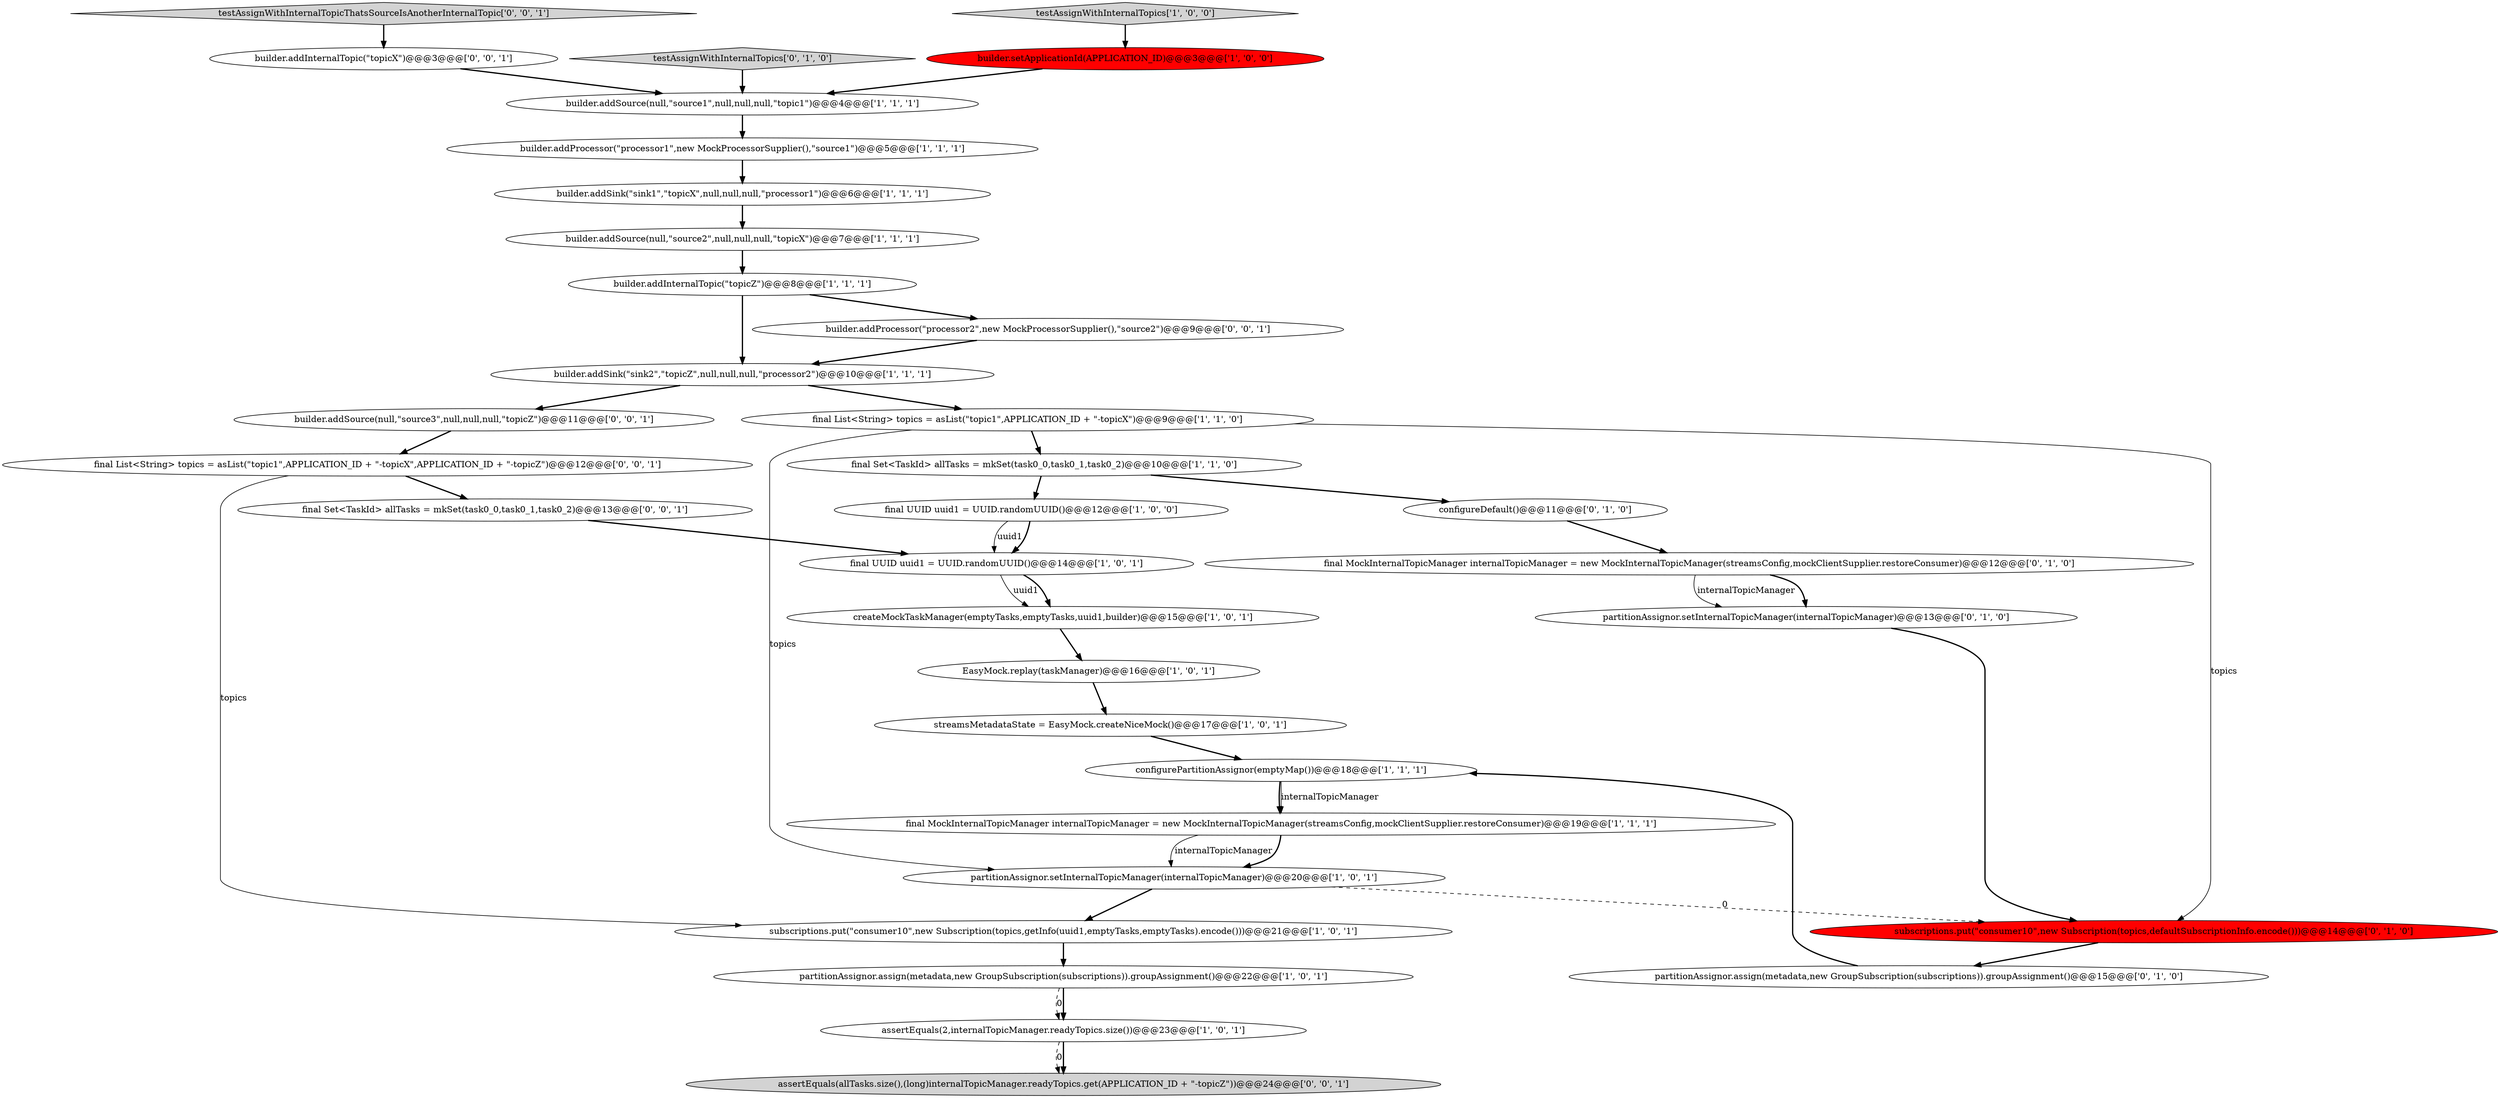 digraph {
17 [style = filled, label = "EasyMock.replay(taskManager)@@@16@@@['1', '0', '1']", fillcolor = white, shape = ellipse image = "AAA0AAABBB1BBB"];
10 [style = filled, label = "builder.addSink(\"sink2\",\"topicZ\",null,null,null,\"processor2\")@@@10@@@['1', '1', '1']", fillcolor = white, shape = ellipse image = "AAA0AAABBB1BBB"];
15 [style = filled, label = "streamsMetadataState = EasyMock.createNiceMock()@@@17@@@['1', '0', '1']", fillcolor = white, shape = ellipse image = "AAA0AAABBB1BBB"];
23 [style = filled, label = "subscriptions.put(\"consumer10\",new Subscription(topics,defaultSubscriptionInfo.encode()))@@@14@@@['0', '1', '0']", fillcolor = red, shape = ellipse image = "AAA1AAABBB2BBB"];
32 [style = filled, label = "final List<String> topics = asList(\"topic1\",APPLICATION_ID + \"-topicX\",APPLICATION_ID + \"-topicZ\")@@@12@@@['0', '0', '1']", fillcolor = white, shape = ellipse image = "AAA0AAABBB3BBB"];
3 [style = filled, label = "builder.addSink(\"sink1\",\"topicX\",null,null,null,\"processor1\")@@@6@@@['1', '1', '1']", fillcolor = white, shape = ellipse image = "AAA0AAABBB1BBB"];
27 [style = filled, label = "final Set<TaskId> allTasks = mkSet(task0_0,task0_1,task0_2)@@@13@@@['0', '0', '1']", fillcolor = white, shape = ellipse image = "AAA0AAABBB3BBB"];
6 [style = filled, label = "final UUID uuid1 = UUID.randomUUID()@@@12@@@['1', '0', '0']", fillcolor = white, shape = ellipse image = "AAA0AAABBB1BBB"];
18 [style = filled, label = "assertEquals(2,internalTopicManager.readyTopics.size())@@@23@@@['1', '0', '1']", fillcolor = white, shape = ellipse image = "AAA0AAABBB1BBB"];
28 [style = filled, label = "testAssignWithInternalTopicThatsSourceIsAnotherInternalTopic['0', '0', '1']", fillcolor = lightgray, shape = diamond image = "AAA0AAABBB3BBB"];
11 [style = filled, label = "createMockTaskManager(emptyTasks,emptyTasks,uuid1,builder)@@@15@@@['1', '0', '1']", fillcolor = white, shape = ellipse image = "AAA0AAABBB1BBB"];
29 [style = filled, label = "builder.addInternalTopic(\"topicX\")@@@3@@@['0', '0', '1']", fillcolor = white, shape = ellipse image = "AAA0AAABBB3BBB"];
24 [style = filled, label = "partitionAssignor.assign(metadata,new GroupSubscription(subscriptions)).groupAssignment()@@@15@@@['0', '1', '0']", fillcolor = white, shape = ellipse image = "AAA0AAABBB2BBB"];
8 [style = filled, label = "final MockInternalTopicManager internalTopicManager = new MockInternalTopicManager(streamsConfig,mockClientSupplier.restoreConsumer)@@@19@@@['1', '1', '1']", fillcolor = white, shape = ellipse image = "AAA0AAABBB1BBB"];
33 [style = filled, label = "builder.addProcessor(\"processor2\",new MockProcessorSupplier(),\"source2\")@@@9@@@['0', '0', '1']", fillcolor = white, shape = ellipse image = "AAA0AAABBB3BBB"];
7 [style = filled, label = "partitionAssignor.assign(metadata,new GroupSubscription(subscriptions)).groupAssignment()@@@22@@@['1', '0', '1']", fillcolor = white, shape = ellipse image = "AAA0AAABBB1BBB"];
4 [style = filled, label = "final UUID uuid1 = UUID.randomUUID()@@@14@@@['1', '0', '1']", fillcolor = white, shape = ellipse image = "AAA0AAABBB1BBB"];
31 [style = filled, label = "builder.addSource(null,\"source3\",null,null,null,\"topicZ\")@@@11@@@['0', '0', '1']", fillcolor = white, shape = ellipse image = "AAA0AAABBB3BBB"];
9 [style = filled, label = "partitionAssignor.setInternalTopicManager(internalTopicManager)@@@20@@@['1', '0', '1']", fillcolor = white, shape = ellipse image = "AAA0AAABBB1BBB"];
2 [style = filled, label = "builder.addSource(null,\"source1\",null,null,null,\"topic1\")@@@4@@@['1', '1', '1']", fillcolor = white, shape = ellipse image = "AAA0AAABBB1BBB"];
30 [style = filled, label = "assertEquals(allTasks.size(),(long)internalTopicManager.readyTopics.get(APPLICATION_ID + \"-topicZ\"))@@@24@@@['0', '0', '1']", fillcolor = lightgray, shape = ellipse image = "AAA0AAABBB3BBB"];
19 [style = filled, label = "subscriptions.put(\"consumer10\",new Subscription(topics,getInfo(uuid1,emptyTasks,emptyTasks).encode()))@@@21@@@['1', '0', '1']", fillcolor = white, shape = ellipse image = "AAA0AAABBB1BBB"];
1 [style = filled, label = "builder.addInternalTopic(\"topicZ\")@@@8@@@['1', '1', '1']", fillcolor = white, shape = ellipse image = "AAA0AAABBB1BBB"];
22 [style = filled, label = "configureDefault()@@@11@@@['0', '1', '0']", fillcolor = white, shape = ellipse image = "AAA0AAABBB2BBB"];
5 [style = filled, label = "final List<String> topics = asList(\"topic1\",APPLICATION_ID + \"-topicX\")@@@9@@@['1', '1', '0']", fillcolor = white, shape = ellipse image = "AAA0AAABBB1BBB"];
13 [style = filled, label = "builder.addSource(null,\"source2\",null,null,null,\"topicX\")@@@7@@@['1', '1', '1']", fillcolor = white, shape = ellipse image = "AAA0AAABBB1BBB"];
20 [style = filled, label = "testAssignWithInternalTopics['1', '0', '0']", fillcolor = lightgray, shape = diamond image = "AAA0AAABBB1BBB"];
14 [style = filled, label = "builder.addProcessor(\"processor1\",new MockProcessorSupplier(),\"source1\")@@@5@@@['1', '1', '1']", fillcolor = white, shape = ellipse image = "AAA0AAABBB1BBB"];
21 [style = filled, label = "final MockInternalTopicManager internalTopicManager = new MockInternalTopicManager(streamsConfig,mockClientSupplier.restoreConsumer)@@@12@@@['0', '1', '0']", fillcolor = white, shape = ellipse image = "AAA0AAABBB2BBB"];
26 [style = filled, label = "partitionAssignor.setInternalTopicManager(internalTopicManager)@@@13@@@['0', '1', '0']", fillcolor = white, shape = ellipse image = "AAA0AAABBB2BBB"];
25 [style = filled, label = "testAssignWithInternalTopics['0', '1', '0']", fillcolor = lightgray, shape = diamond image = "AAA0AAABBB2BBB"];
16 [style = filled, label = "configurePartitionAssignor(emptyMap())@@@18@@@['1', '1', '1']", fillcolor = white, shape = ellipse image = "AAA0AAABBB1BBB"];
12 [style = filled, label = "final Set<TaskId> allTasks = mkSet(task0_0,task0_1,task0_2)@@@10@@@['1', '1', '0']", fillcolor = white, shape = ellipse image = "AAA0AAABBB1BBB"];
0 [style = filled, label = "builder.setApplicationId(APPLICATION_ID)@@@3@@@['1', '0', '0']", fillcolor = red, shape = ellipse image = "AAA1AAABBB1BBB"];
14->3 [style = bold, label=""];
28->29 [style = bold, label=""];
10->31 [style = bold, label=""];
7->18 [style = dashed, label="0"];
16->8 [style = bold, label=""];
18->30 [style = dashed, label="0"];
6->4 [style = solid, label="uuid1"];
31->32 [style = bold, label=""];
20->0 [style = bold, label=""];
0->2 [style = bold, label=""];
16->8 [style = solid, label="internalTopicManager"];
4->11 [style = solid, label="uuid1"];
22->21 [style = bold, label=""];
18->30 [style = bold, label=""];
32->27 [style = bold, label=""];
33->10 [style = bold, label=""];
15->16 [style = bold, label=""];
12->6 [style = bold, label=""];
25->2 [style = bold, label=""];
9->23 [style = dashed, label="0"];
13->1 [style = bold, label=""];
5->23 [style = solid, label="topics"];
24->16 [style = bold, label=""];
6->4 [style = bold, label=""];
21->26 [style = bold, label=""];
27->4 [style = bold, label=""];
23->24 [style = bold, label=""];
29->2 [style = bold, label=""];
1->33 [style = bold, label=""];
10->5 [style = bold, label=""];
5->12 [style = bold, label=""];
26->23 [style = bold, label=""];
2->14 [style = bold, label=""];
5->9 [style = solid, label="topics"];
8->9 [style = solid, label="internalTopicManager"];
8->9 [style = bold, label=""];
17->15 [style = bold, label=""];
3->13 [style = bold, label=""];
9->19 [style = bold, label=""];
7->18 [style = bold, label=""];
11->17 [style = bold, label=""];
21->26 [style = solid, label="internalTopicManager"];
4->11 [style = bold, label=""];
1->10 [style = bold, label=""];
32->19 [style = solid, label="topics"];
19->7 [style = bold, label=""];
12->22 [style = bold, label=""];
}
